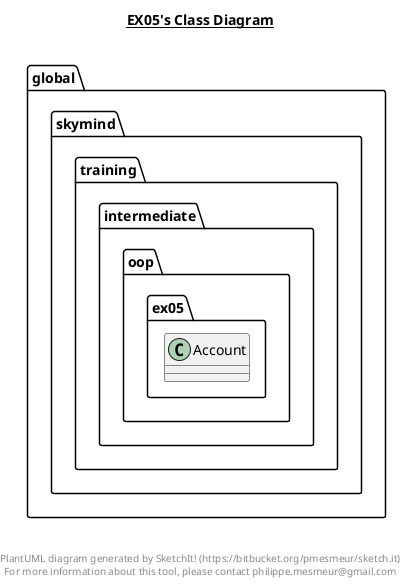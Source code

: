 @startuml

title __EX05's Class Diagram__\n

  namespace global.skymind {
    namespace training.intermediate.oop.ex05 {
      class global.skymind.training.intermediate.oop.ex05.Account {
      }
    }
  }
  



right footer


PlantUML diagram generated by SketchIt! (https://bitbucket.org/pmesmeur/sketch.it)
For more information about this tool, please contact philippe.mesmeur@gmail.com
endfooter

@enduml
